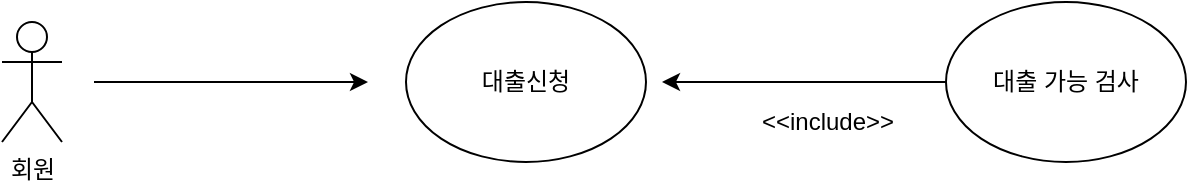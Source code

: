 <mxfile version="14.4.3" type="device"><diagram id="f5OvkMaUt28Y6PVnMmAE" name="페이지-1"><mxGraphModel dx="944" dy="632" grid="0" gridSize="10" guides="1" tooltips="1" connect="1" arrows="1" fold="1" page="1" pageScale="1" pageWidth="827" pageHeight="1169" math="0" shadow="0"><root><mxCell id="0"/><mxCell id="1" parent="0"/><mxCell id="cQGlTRZ15wlI_II0BMYm-1" value="회원" style="shape=umlActor;verticalLabelPosition=bottom;verticalAlign=top;html=1;outlineConnect=0;" parent="1" vertex="1"><mxGeometry x="107" y="169" width="30" height="60" as="geometry"/></mxCell><mxCell id="cQGlTRZ15wlI_II0BMYm-2" value="대출신청" style="ellipse;whiteSpace=wrap;html=1;" parent="1" vertex="1"><mxGeometry x="309" y="159" width="120" height="80" as="geometry"/></mxCell><mxCell id="cQGlTRZ15wlI_II0BMYm-3" value="대출 가능 검사" style="ellipse;whiteSpace=wrap;html=1;" parent="1" vertex="1"><mxGeometry x="579" y="159" width="120" height="80" as="geometry"/></mxCell><mxCell id="cQGlTRZ15wlI_II0BMYm-4" value="" style="endArrow=classic;html=1;" parent="1" edge="1"><mxGeometry width="50" height="50" relative="1" as="geometry"><mxPoint x="153" y="199" as="sourcePoint"/><mxPoint x="290" y="199" as="targetPoint"/></mxGeometry></mxCell><mxCell id="cQGlTRZ15wlI_II0BMYm-5" value="" style="endArrow=classic;html=1;exitX=0;exitY=0.5;exitDx=0;exitDy=0;" parent="1" source="cQGlTRZ15wlI_II0BMYm-3" edge="1"><mxGeometry width="50" height="50" relative="1" as="geometry"><mxPoint x="387" y="353" as="sourcePoint"/><mxPoint x="437" y="199" as="targetPoint"/></mxGeometry></mxCell><mxCell id="cQGlTRZ15wlI_II0BMYm-6" value="&amp;lt;&amp;lt;include&amp;gt;&amp;gt;" style="text;html=1;strokeColor=none;fillColor=none;align=center;verticalAlign=middle;whiteSpace=wrap;rounded=0;" parent="1" vertex="1"><mxGeometry x="500" y="209" width="40" height="20" as="geometry"/></mxCell></root></mxGraphModel></diagram></mxfile>